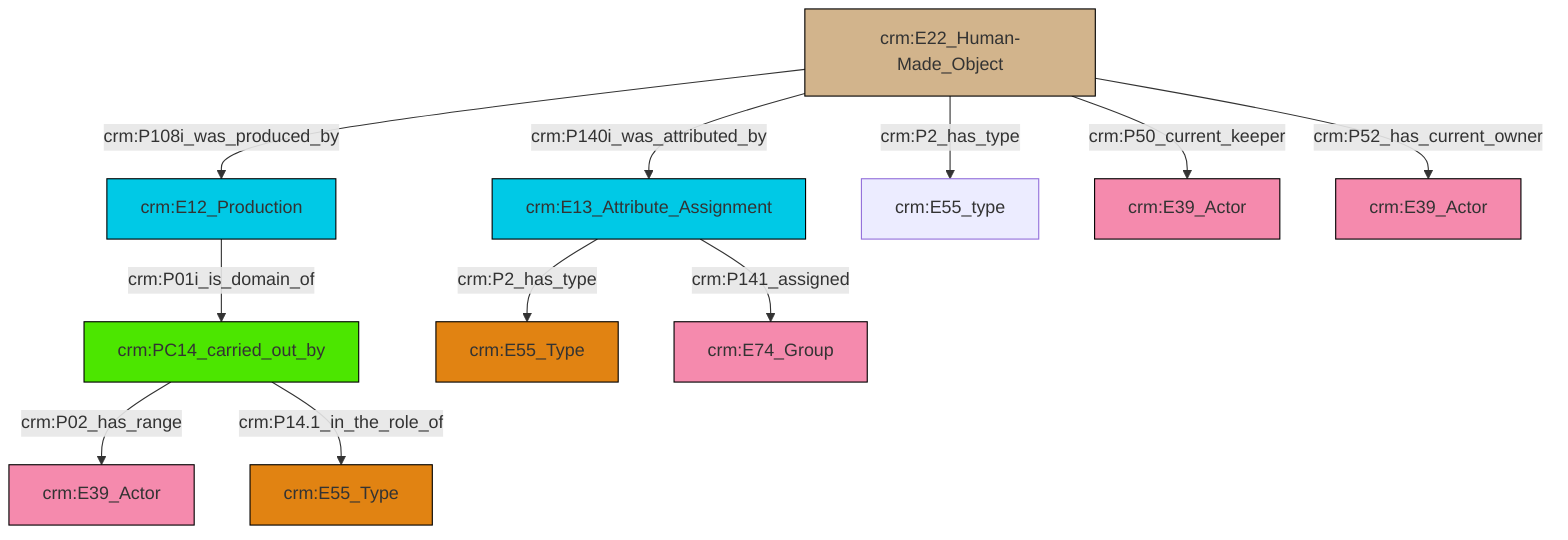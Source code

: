 graph TD
classDef Literal fill:#f2f2f2,stroke:#000000;
classDef CRM_Entity fill:#FFFFFF,stroke:#000000;
classDef Temporal_Entity fill:#00C9E6, stroke:#000000;
classDef Type fill:#E18312, stroke:#000000;
classDef Time-Span fill:#2C9C91, stroke:#000000;
classDef Appellation fill:#FFEB7F, stroke:#000000;
classDef Place fill:#008836, stroke:#000000;
classDef Persistent_Item fill:#B266B2, stroke:#000000;
classDef Conceptual_Object fill:#FFD700, stroke:#000000;
classDef Physical_Thing fill:#D2B48C, stroke:#000000;
classDef Actor fill:#f58aad, stroke:#000000;
classDef PC_Classes fill:#4ce600, stroke:#000000;
classDef Multi fill:#cccccc,stroke:#000000;

2["crm:E13_Attribute_Assignment"]:::Temporal_Entity -->|crm:P2_has_type| 3["crm:E55_Type"]:::Type
0["crm:PC14_carried_out_by"]:::PC_Classes -->|crm:P02_has_range| 8["crm:E39_Actor"]:::Actor
2["crm:E13_Attribute_Assignment"]:::Temporal_Entity -->|crm:P141_assigned| 6["crm:E74_Group"]:::Actor
9["crm:E22_Human-Made_Object"]:::Physical_Thing -->|crm:P2_has_type| 11["crm:E55_type"]:::Default
4["crm:E12_Production"]:::Temporal_Entity -->|crm:P01i_is_domain_of| 0["crm:PC14_carried_out_by"]:::PC_Classes
9["crm:E22_Human-Made_Object"]:::Physical_Thing -->|crm:P108i_was_produced_by| 4["crm:E12_Production"]:::Temporal_Entity
9["crm:E22_Human-Made_Object"]:::Physical_Thing -->|crm:P52_has_current_owner| 15["crm:E39_Actor"]:::Actor
9["crm:E22_Human-Made_Object"]:::Physical_Thing -->|crm:P50_current_keeper| 12["crm:E39_Actor"]:::Actor
0["crm:PC14_carried_out_by"]:::PC_Classes -->|crm:P14.1_in_the_role_of| 16["crm:E55_Type"]:::Type
9["crm:E22_Human-Made_Object"]:::Physical_Thing -->|crm:P140i_was_attributed_by| 2["crm:E13_Attribute_Assignment"]:::Temporal_Entity